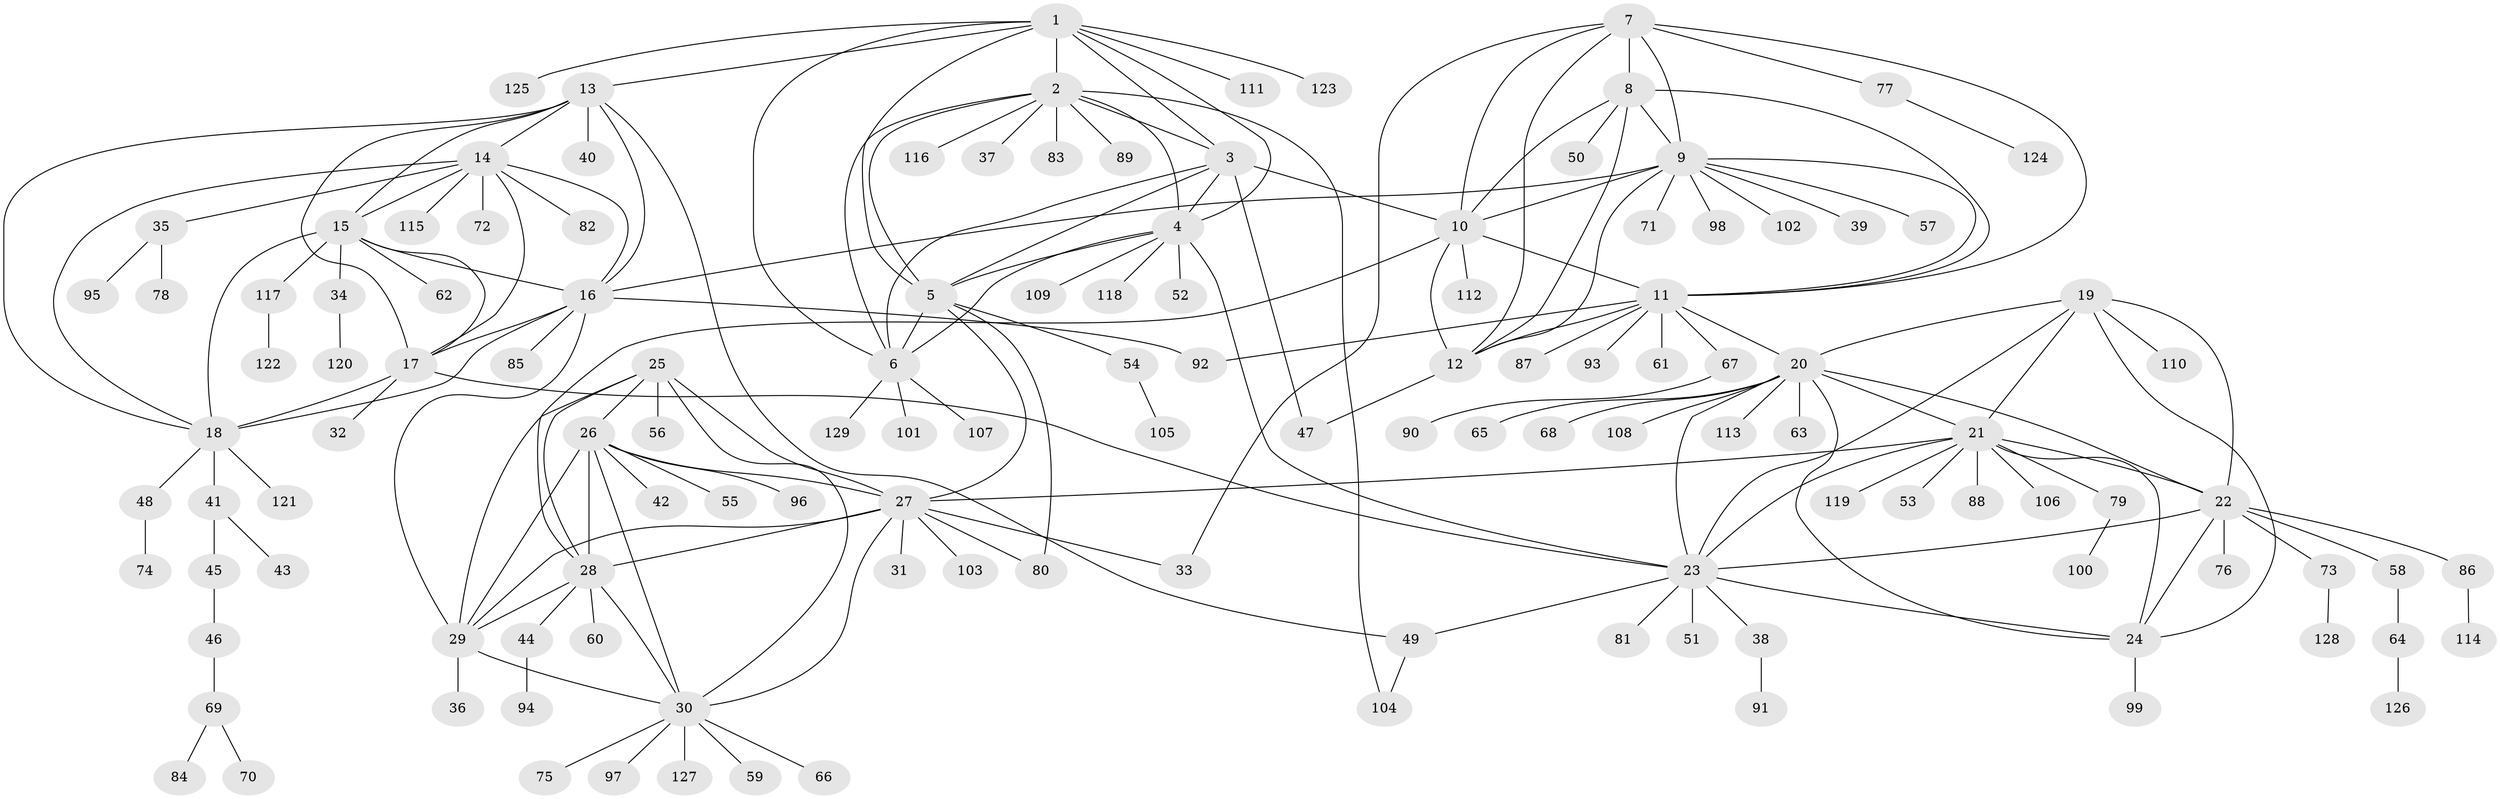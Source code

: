 // Generated by graph-tools (version 1.1) at 2025/26/03/09/25 03:26:34]
// undirected, 129 vertices, 190 edges
graph export_dot {
graph [start="1"]
  node [color=gray90,style=filled];
  1;
  2;
  3;
  4;
  5;
  6;
  7;
  8;
  9;
  10;
  11;
  12;
  13;
  14;
  15;
  16;
  17;
  18;
  19;
  20;
  21;
  22;
  23;
  24;
  25;
  26;
  27;
  28;
  29;
  30;
  31;
  32;
  33;
  34;
  35;
  36;
  37;
  38;
  39;
  40;
  41;
  42;
  43;
  44;
  45;
  46;
  47;
  48;
  49;
  50;
  51;
  52;
  53;
  54;
  55;
  56;
  57;
  58;
  59;
  60;
  61;
  62;
  63;
  64;
  65;
  66;
  67;
  68;
  69;
  70;
  71;
  72;
  73;
  74;
  75;
  76;
  77;
  78;
  79;
  80;
  81;
  82;
  83;
  84;
  85;
  86;
  87;
  88;
  89;
  90;
  91;
  92;
  93;
  94;
  95;
  96;
  97;
  98;
  99;
  100;
  101;
  102;
  103;
  104;
  105;
  106;
  107;
  108;
  109;
  110;
  111;
  112;
  113;
  114;
  115;
  116;
  117;
  118;
  119;
  120;
  121;
  122;
  123;
  124;
  125;
  126;
  127;
  128;
  129;
  1 -- 2;
  1 -- 3;
  1 -- 4;
  1 -- 5;
  1 -- 6;
  1 -- 13;
  1 -- 111;
  1 -- 123;
  1 -- 125;
  2 -- 3;
  2 -- 4;
  2 -- 5;
  2 -- 6;
  2 -- 37;
  2 -- 83;
  2 -- 89;
  2 -- 104;
  2 -- 116;
  3 -- 4;
  3 -- 5;
  3 -- 6;
  3 -- 10;
  3 -- 47;
  4 -- 5;
  4 -- 6;
  4 -- 23;
  4 -- 52;
  4 -- 109;
  4 -- 118;
  5 -- 6;
  5 -- 27;
  5 -- 54;
  5 -- 80;
  6 -- 101;
  6 -- 107;
  6 -- 129;
  7 -- 8;
  7 -- 9;
  7 -- 10;
  7 -- 11;
  7 -- 12;
  7 -- 33;
  7 -- 77;
  8 -- 9;
  8 -- 10;
  8 -- 11;
  8 -- 12;
  8 -- 50;
  9 -- 10;
  9 -- 11;
  9 -- 12;
  9 -- 16;
  9 -- 39;
  9 -- 57;
  9 -- 71;
  9 -- 98;
  9 -- 102;
  10 -- 11;
  10 -- 12;
  10 -- 28;
  10 -- 112;
  11 -- 12;
  11 -- 20;
  11 -- 61;
  11 -- 67;
  11 -- 87;
  11 -- 92;
  11 -- 93;
  12 -- 47;
  13 -- 14;
  13 -- 15;
  13 -- 16;
  13 -- 17;
  13 -- 18;
  13 -- 40;
  13 -- 49;
  14 -- 15;
  14 -- 16;
  14 -- 17;
  14 -- 18;
  14 -- 35;
  14 -- 72;
  14 -- 82;
  14 -- 115;
  15 -- 16;
  15 -- 17;
  15 -- 18;
  15 -- 34;
  15 -- 62;
  15 -- 117;
  16 -- 17;
  16 -- 18;
  16 -- 29;
  16 -- 85;
  16 -- 92;
  17 -- 18;
  17 -- 23;
  17 -- 32;
  18 -- 41;
  18 -- 48;
  18 -- 121;
  19 -- 20;
  19 -- 21;
  19 -- 22;
  19 -- 23;
  19 -- 24;
  19 -- 110;
  20 -- 21;
  20 -- 22;
  20 -- 23;
  20 -- 24;
  20 -- 63;
  20 -- 65;
  20 -- 68;
  20 -- 108;
  20 -- 113;
  21 -- 22;
  21 -- 23;
  21 -- 24;
  21 -- 27;
  21 -- 53;
  21 -- 79;
  21 -- 88;
  21 -- 106;
  21 -- 119;
  22 -- 23;
  22 -- 24;
  22 -- 58;
  22 -- 73;
  22 -- 76;
  22 -- 86;
  23 -- 24;
  23 -- 38;
  23 -- 49;
  23 -- 51;
  23 -- 81;
  24 -- 99;
  25 -- 26;
  25 -- 27;
  25 -- 28;
  25 -- 29;
  25 -- 30;
  25 -- 56;
  26 -- 27;
  26 -- 28;
  26 -- 29;
  26 -- 30;
  26 -- 42;
  26 -- 55;
  26 -- 96;
  27 -- 28;
  27 -- 29;
  27 -- 30;
  27 -- 31;
  27 -- 33;
  27 -- 80;
  27 -- 103;
  28 -- 29;
  28 -- 30;
  28 -- 44;
  28 -- 60;
  29 -- 30;
  29 -- 36;
  30 -- 59;
  30 -- 66;
  30 -- 75;
  30 -- 97;
  30 -- 127;
  34 -- 120;
  35 -- 78;
  35 -- 95;
  38 -- 91;
  41 -- 43;
  41 -- 45;
  44 -- 94;
  45 -- 46;
  46 -- 69;
  48 -- 74;
  49 -- 104;
  54 -- 105;
  58 -- 64;
  64 -- 126;
  67 -- 90;
  69 -- 70;
  69 -- 84;
  73 -- 128;
  77 -- 124;
  79 -- 100;
  86 -- 114;
  117 -- 122;
}
